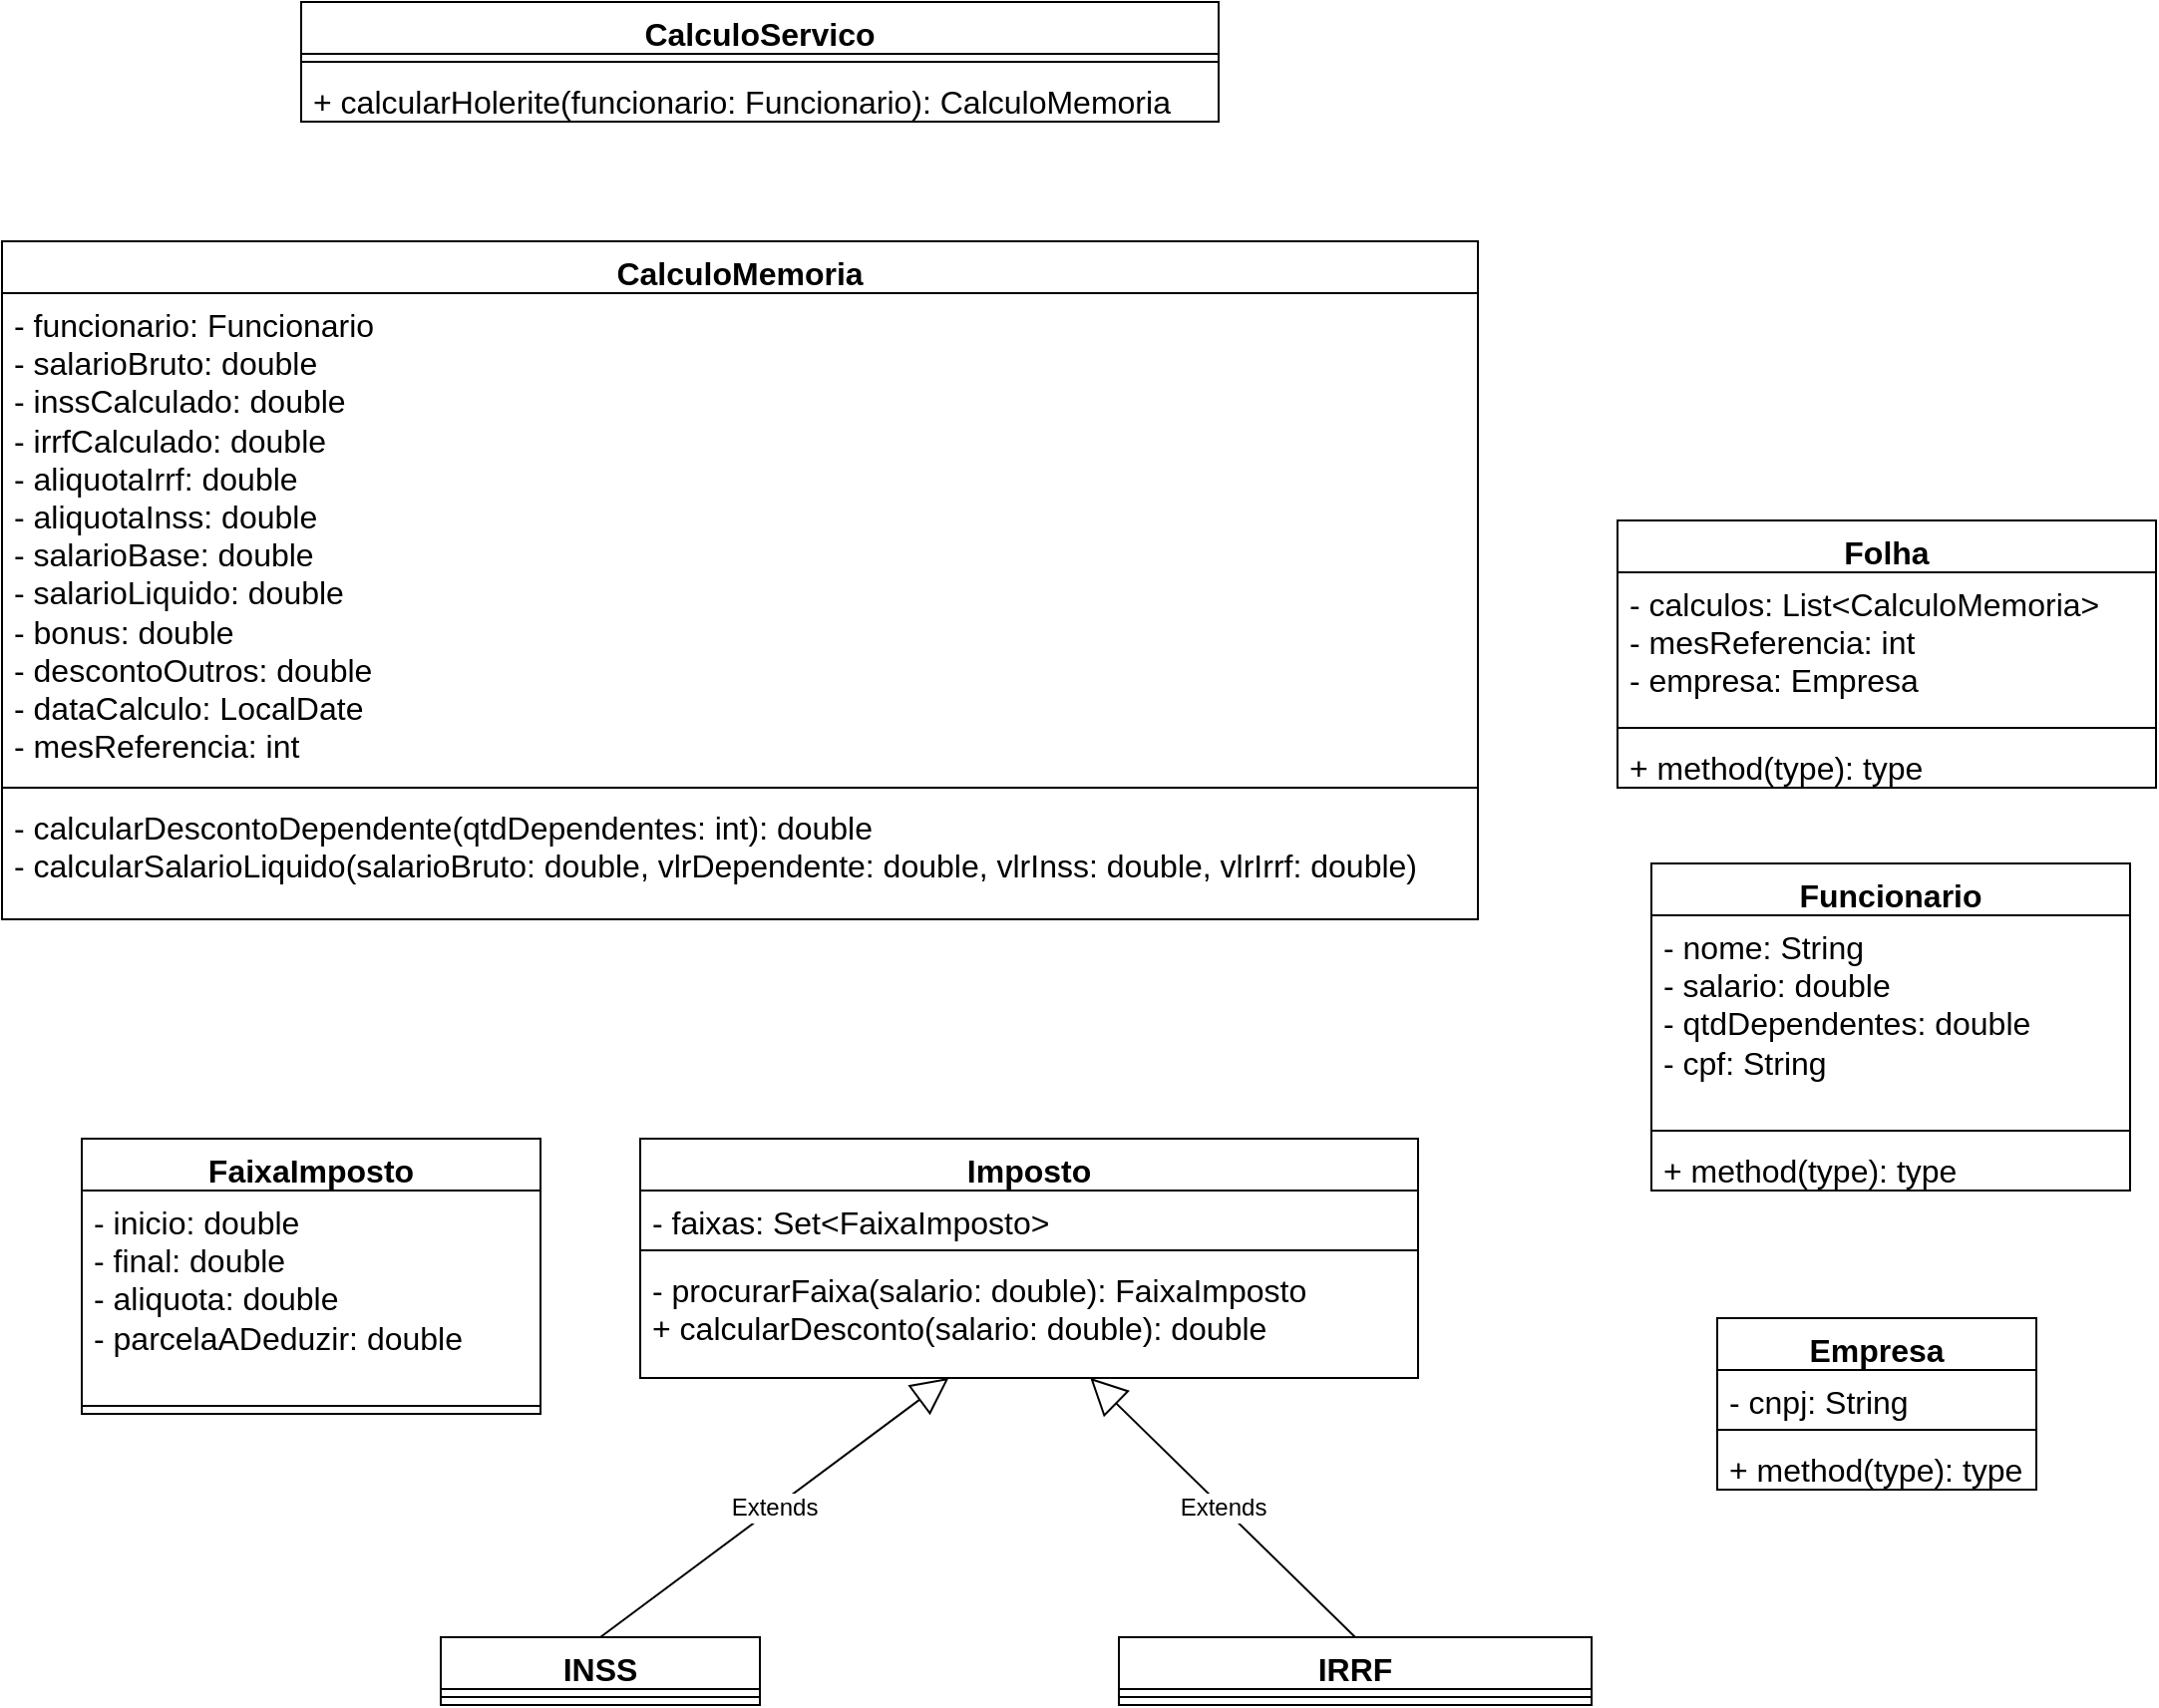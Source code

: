 <mxfile version="21.0.6" type="device"><diagram id="C5RBs43oDa-KdzZeNtuy" name="Page-1"><mxGraphModel dx="2427" dy="1932" grid="1" gridSize="10" guides="1" tooltips="1" connect="1" arrows="1" fold="1" page="1" pageScale="1" pageWidth="827" pageHeight="1169" math="0" shadow="0"><root><mxCell id="WIyWlLk6GJQsqaUBKTNV-0"/><mxCell id="WIyWlLk6GJQsqaUBKTNV-1" parent="WIyWlLk6GJQsqaUBKTNV-0"/><mxCell id="gqxat1CRR0BiLncX_KAE-4" value="INSS" style="swimlane;fontStyle=1;align=center;verticalAlign=top;childLayout=stackLayout;horizontal=1;startSize=26;horizontalStack=0;resizeParent=1;resizeParentMax=0;resizeLast=0;collapsible=1;marginBottom=0;whiteSpace=wrap;html=1;fontSize=16;" vertex="1" parent="WIyWlLk6GJQsqaUBKTNV-1"><mxGeometry x="60" y="490" width="160" height="34" as="geometry"/></mxCell><mxCell id="gqxat1CRR0BiLncX_KAE-6" value="" style="line;strokeWidth=1;fillColor=none;align=left;verticalAlign=middle;spacingTop=-1;spacingLeft=3;spacingRight=3;rotatable=0;labelPosition=right;points=[];portConstraint=eastwest;strokeColor=inherit;fontSize=16;" vertex="1" parent="gqxat1CRR0BiLncX_KAE-4"><mxGeometry y="26" width="160" height="8" as="geometry"/></mxCell><mxCell id="gqxat1CRR0BiLncX_KAE-12" value="Folha&lt;br&gt;" style="swimlane;fontStyle=1;align=center;verticalAlign=top;childLayout=stackLayout;horizontal=1;startSize=26;horizontalStack=0;resizeParent=1;resizeParentMax=0;resizeLast=0;collapsible=1;marginBottom=0;whiteSpace=wrap;html=1;fontSize=16;" vertex="1" parent="WIyWlLk6GJQsqaUBKTNV-1"><mxGeometry x="650" y="-70" width="270" height="134" as="geometry"/></mxCell><mxCell id="gqxat1CRR0BiLncX_KAE-13" value="- calculos: List&amp;lt;CalculoMemoria&amp;gt;&lt;br&gt;- mesReferencia: int&lt;br&gt;- empresa: Empresa" style="text;strokeColor=none;fillColor=none;align=left;verticalAlign=top;spacingLeft=4;spacingRight=4;overflow=hidden;rotatable=0;points=[[0,0.5],[1,0.5]];portConstraint=eastwest;whiteSpace=wrap;html=1;fontSize=16;" vertex="1" parent="gqxat1CRR0BiLncX_KAE-12"><mxGeometry y="26" width="270" height="74" as="geometry"/></mxCell><mxCell id="gqxat1CRR0BiLncX_KAE-14" value="" style="line;strokeWidth=1;fillColor=none;align=left;verticalAlign=middle;spacingTop=-1;spacingLeft=3;spacingRight=3;rotatable=0;labelPosition=right;points=[];portConstraint=eastwest;strokeColor=inherit;fontSize=16;" vertex="1" parent="gqxat1CRR0BiLncX_KAE-12"><mxGeometry y="100" width="270" height="8" as="geometry"/></mxCell><mxCell id="gqxat1CRR0BiLncX_KAE-15" value="+ method(type): type" style="text;strokeColor=none;fillColor=none;align=left;verticalAlign=top;spacingLeft=4;spacingRight=4;overflow=hidden;rotatable=0;points=[[0,0.5],[1,0.5]];portConstraint=eastwest;whiteSpace=wrap;html=1;fontSize=16;" vertex="1" parent="gqxat1CRR0BiLncX_KAE-12"><mxGeometry y="108" width="270" height="26" as="geometry"/></mxCell><mxCell id="gqxat1CRR0BiLncX_KAE-20" value="Funcionario" style="swimlane;fontStyle=1;align=center;verticalAlign=top;childLayout=stackLayout;horizontal=1;startSize=26;horizontalStack=0;resizeParent=1;resizeParentMax=0;resizeLast=0;collapsible=1;marginBottom=0;whiteSpace=wrap;html=1;fontSize=16;" vertex="1" parent="WIyWlLk6GJQsqaUBKTNV-1"><mxGeometry x="667" y="102" width="240" height="164" as="geometry"/></mxCell><mxCell id="gqxat1CRR0BiLncX_KAE-21" value="- nome: String&lt;br&gt;- salario: double&lt;br&gt;- qtdDependentes: double&lt;br&gt;- cpf: String" style="text;strokeColor=none;fillColor=none;align=left;verticalAlign=top;spacingLeft=4;spacingRight=4;overflow=hidden;rotatable=0;points=[[0,0.5],[1,0.5]];portConstraint=eastwest;whiteSpace=wrap;html=1;fontSize=16;" vertex="1" parent="gqxat1CRR0BiLncX_KAE-20"><mxGeometry y="26" width="240" height="104" as="geometry"/></mxCell><mxCell id="gqxat1CRR0BiLncX_KAE-22" value="" style="line;strokeWidth=1;fillColor=none;align=left;verticalAlign=middle;spacingTop=-1;spacingLeft=3;spacingRight=3;rotatable=0;labelPosition=right;points=[];portConstraint=eastwest;strokeColor=inherit;fontSize=16;" vertex="1" parent="gqxat1CRR0BiLncX_KAE-20"><mxGeometry y="130" width="240" height="8" as="geometry"/></mxCell><mxCell id="gqxat1CRR0BiLncX_KAE-23" value="+ method(type): type" style="text;strokeColor=none;fillColor=none;align=left;verticalAlign=top;spacingLeft=4;spacingRight=4;overflow=hidden;rotatable=0;points=[[0,0.5],[1,0.5]];portConstraint=eastwest;whiteSpace=wrap;html=1;fontSize=16;" vertex="1" parent="gqxat1CRR0BiLncX_KAE-20"><mxGeometry y="138" width="240" height="26" as="geometry"/></mxCell><mxCell id="gqxat1CRR0BiLncX_KAE-24" value="Empresa" style="swimlane;fontStyle=1;align=center;verticalAlign=top;childLayout=stackLayout;horizontal=1;startSize=26;horizontalStack=0;resizeParent=1;resizeParentMax=0;resizeLast=0;collapsible=1;marginBottom=0;whiteSpace=wrap;html=1;fontSize=16;" vertex="1" parent="WIyWlLk6GJQsqaUBKTNV-1"><mxGeometry x="700" y="330" width="160" height="86" as="geometry"/></mxCell><mxCell id="gqxat1CRR0BiLncX_KAE-25" value="- cnpj: String" style="text;strokeColor=none;fillColor=none;align=left;verticalAlign=top;spacingLeft=4;spacingRight=4;overflow=hidden;rotatable=0;points=[[0,0.5],[1,0.5]];portConstraint=eastwest;whiteSpace=wrap;html=1;fontSize=16;" vertex="1" parent="gqxat1CRR0BiLncX_KAE-24"><mxGeometry y="26" width="160" height="26" as="geometry"/></mxCell><mxCell id="gqxat1CRR0BiLncX_KAE-26" value="" style="line;strokeWidth=1;fillColor=none;align=left;verticalAlign=middle;spacingTop=-1;spacingLeft=3;spacingRight=3;rotatable=0;labelPosition=right;points=[];portConstraint=eastwest;strokeColor=inherit;fontSize=16;" vertex="1" parent="gqxat1CRR0BiLncX_KAE-24"><mxGeometry y="52" width="160" height="8" as="geometry"/></mxCell><mxCell id="gqxat1CRR0BiLncX_KAE-27" value="+ method(type): type" style="text;strokeColor=none;fillColor=none;align=left;verticalAlign=top;spacingLeft=4;spacingRight=4;overflow=hidden;rotatable=0;points=[[0,0.5],[1,0.5]];portConstraint=eastwest;whiteSpace=wrap;html=1;fontSize=16;" vertex="1" parent="gqxat1CRR0BiLncX_KAE-24"><mxGeometry y="60" width="160" height="26" as="geometry"/></mxCell><mxCell id="gqxat1CRR0BiLncX_KAE-49" value="FaixaImposto" style="swimlane;fontStyle=1;align=center;verticalAlign=top;childLayout=stackLayout;horizontal=1;startSize=26;horizontalStack=0;resizeParent=1;resizeParentMax=0;resizeLast=0;collapsible=1;marginBottom=0;whiteSpace=wrap;html=1;fontSize=16;" vertex="1" parent="WIyWlLk6GJQsqaUBKTNV-1"><mxGeometry x="-120" y="240" width="230" height="138" as="geometry"/></mxCell><mxCell id="gqxat1CRR0BiLncX_KAE-50" value="- inicio: double&lt;br&gt;- final: double&lt;br&gt;- aliquota: double&lt;br&gt;- parcelaADeduzir: double" style="text;strokeColor=none;fillColor=none;align=left;verticalAlign=top;spacingLeft=4;spacingRight=4;overflow=hidden;rotatable=0;points=[[0,0.5],[1,0.5]];portConstraint=eastwest;whiteSpace=wrap;html=1;fontSize=16;" vertex="1" parent="gqxat1CRR0BiLncX_KAE-49"><mxGeometry y="26" width="230" height="104" as="geometry"/></mxCell><mxCell id="gqxat1CRR0BiLncX_KAE-51" value="" style="line;strokeWidth=1;fillColor=none;align=left;verticalAlign=middle;spacingTop=-1;spacingLeft=3;spacingRight=3;rotatable=0;labelPosition=right;points=[];portConstraint=eastwest;strokeColor=inherit;fontSize=16;" vertex="1" parent="gqxat1CRR0BiLncX_KAE-49"><mxGeometry y="130" width="230" height="8" as="geometry"/></mxCell><mxCell id="gqxat1CRR0BiLncX_KAE-55" value="Imposto&lt;br&gt;" style="swimlane;fontStyle=1;align=center;verticalAlign=top;childLayout=stackLayout;horizontal=1;startSize=26;horizontalStack=0;resizeParent=1;resizeParentMax=0;resizeLast=0;collapsible=1;marginBottom=0;whiteSpace=wrap;html=1;fontSize=16;" vertex="1" parent="WIyWlLk6GJQsqaUBKTNV-1"><mxGeometry x="160" y="240" width="390" height="120" as="geometry"/></mxCell><mxCell id="gqxat1CRR0BiLncX_KAE-56" value="- faixas: Set&amp;lt;FaixaImposto&amp;gt;" style="text;strokeColor=none;fillColor=none;align=left;verticalAlign=top;spacingLeft=4;spacingRight=4;overflow=hidden;rotatable=0;points=[[0,0.5],[1,0.5]];portConstraint=eastwest;whiteSpace=wrap;html=1;fontSize=16;" vertex="1" parent="gqxat1CRR0BiLncX_KAE-55"><mxGeometry y="26" width="390" height="26" as="geometry"/></mxCell><mxCell id="gqxat1CRR0BiLncX_KAE-57" value="" style="line;strokeWidth=1;fillColor=none;align=left;verticalAlign=middle;spacingTop=-1;spacingLeft=3;spacingRight=3;rotatable=0;labelPosition=right;points=[];portConstraint=eastwest;strokeColor=inherit;fontSize=16;" vertex="1" parent="gqxat1CRR0BiLncX_KAE-55"><mxGeometry y="52" width="390" height="8" as="geometry"/></mxCell><mxCell id="gqxat1CRR0BiLncX_KAE-58" value="- procurarFaixa(salario: double): FaixaImposto&lt;br&gt;+ calcularDesconto(salario: double): double" style="text;strokeColor=none;fillColor=none;align=left;verticalAlign=top;spacingLeft=4;spacingRight=4;overflow=hidden;rotatable=0;points=[[0,0.5],[1,0.5]];portConstraint=eastwest;whiteSpace=wrap;html=1;fontSize=16;" vertex="1" parent="gqxat1CRR0BiLncX_KAE-55"><mxGeometry y="60" width="390" height="60" as="geometry"/></mxCell><mxCell id="gqxat1CRR0BiLncX_KAE-59" value="IRRF" style="swimlane;fontStyle=1;align=center;verticalAlign=top;childLayout=stackLayout;horizontal=1;startSize=26;horizontalStack=0;resizeParent=1;resizeParentMax=0;resizeLast=0;collapsible=1;marginBottom=0;whiteSpace=wrap;html=1;fontSize=16;" vertex="1" parent="WIyWlLk6GJQsqaUBKTNV-1"><mxGeometry x="400" y="490" width="237" height="34" as="geometry"/></mxCell><mxCell id="gqxat1CRR0BiLncX_KAE-61" value="" style="line;strokeWidth=1;fillColor=none;align=left;verticalAlign=middle;spacingTop=-1;spacingLeft=3;spacingRight=3;rotatable=0;labelPosition=right;points=[];portConstraint=eastwest;strokeColor=inherit;fontSize=16;" vertex="1" parent="gqxat1CRR0BiLncX_KAE-59"><mxGeometry y="26" width="237" height="8" as="geometry"/></mxCell><mxCell id="gqxat1CRR0BiLncX_KAE-63" style="edgeStyle=none;curved=1;rounded=0;orthogonalLoop=1;jettySize=auto;html=1;exitX=0.75;exitY=0;exitDx=0;exitDy=0;fontSize=12;startSize=8;endSize=8;" edge="1" parent="WIyWlLk6GJQsqaUBKTNV-1" source="gqxat1CRR0BiLncX_KAE-24" target="gqxat1CRR0BiLncX_KAE-24"><mxGeometry relative="1" as="geometry"/></mxCell><mxCell id="gqxat1CRR0BiLncX_KAE-81" value="Extends" style="endArrow=block;endSize=16;endFill=0;html=1;rounded=0;fontSize=12;curved=1;exitX=0.5;exitY=0;exitDx=0;exitDy=0;" edge="1" parent="WIyWlLk6GJQsqaUBKTNV-1" source="gqxat1CRR0BiLncX_KAE-4" target="gqxat1CRR0BiLncX_KAE-58"><mxGeometry width="160" relative="1" as="geometry"><mxPoint x="170" y="426" as="sourcePoint"/><mxPoint x="330" y="426" as="targetPoint"/></mxGeometry></mxCell><mxCell id="gqxat1CRR0BiLncX_KAE-82" value="Extends" style="endArrow=block;endSize=16;endFill=0;html=1;rounded=0;fontSize=12;curved=1;exitX=0.5;exitY=0;exitDx=0;exitDy=0;" edge="1" parent="WIyWlLk6GJQsqaUBKTNV-1" source="gqxat1CRR0BiLncX_KAE-59" target="gqxat1CRR0BiLncX_KAE-58"><mxGeometry width="160" relative="1" as="geometry"><mxPoint x="239" y="510" as="sourcePoint"/><mxPoint x="414" y="380" as="targetPoint"/></mxGeometry></mxCell><mxCell id="gqxat1CRR0BiLncX_KAE-87" value="CalculoMemoria" style="swimlane;fontStyle=1;align=center;verticalAlign=top;childLayout=stackLayout;horizontal=1;startSize=26;horizontalStack=0;resizeParent=1;resizeParentMax=0;resizeLast=0;collapsible=1;marginBottom=0;whiteSpace=wrap;html=1;fontSize=16;" vertex="1" parent="WIyWlLk6GJQsqaUBKTNV-1"><mxGeometry x="-160" y="-210" width="740" height="340" as="geometry"/></mxCell><mxCell id="gqxat1CRR0BiLncX_KAE-88" value="- funcionario: Funcionario&lt;br style=&quot;border-color: var(--border-color);&quot;&gt;- salarioBruto: double&lt;br style=&quot;border-color: var(--border-color);&quot;&gt;- inssCalculado: double&lt;br style=&quot;border-color: var(--border-color);&quot;&gt;- irrfCalculado: double&lt;br style=&quot;border-color: var(--border-color);&quot;&gt;- aliquotaIrrf: double&lt;br style=&quot;border-color: var(--border-color);&quot;&gt;- aliquotaInss: double&lt;br style=&quot;border-color: var(--border-color);&quot;&gt;- salarioBase: double&lt;br style=&quot;border-color: var(--border-color);&quot;&gt;- salarioLiquido: double&lt;br style=&quot;border-color: var(--border-color);&quot;&gt;- bonus: double&lt;br style=&quot;border-color: var(--border-color);&quot;&gt;- descontoOutros: double&lt;br style=&quot;border-color: var(--border-color);&quot;&gt;- dataCalculo: LocalDate&lt;br style=&quot;border-color: var(--border-color);&quot;&gt;- mesReferencia: int" style="text;strokeColor=none;fillColor=none;align=left;verticalAlign=top;spacingLeft=4;spacingRight=4;overflow=hidden;rotatable=0;points=[[0,0.5],[1,0.5]];portConstraint=eastwest;whiteSpace=wrap;html=1;fontSize=16;" vertex="1" parent="gqxat1CRR0BiLncX_KAE-87"><mxGeometry y="26" width="740" height="244" as="geometry"/></mxCell><mxCell id="gqxat1CRR0BiLncX_KAE-89" value="" style="line;strokeWidth=1;fillColor=none;align=left;verticalAlign=middle;spacingTop=-1;spacingLeft=3;spacingRight=3;rotatable=0;labelPosition=right;points=[];portConstraint=eastwest;strokeColor=inherit;fontSize=16;" vertex="1" parent="gqxat1CRR0BiLncX_KAE-87"><mxGeometry y="270" width="740" height="8" as="geometry"/></mxCell><mxCell id="gqxat1CRR0BiLncX_KAE-90" value="- calcularDescontoDependente(qtdDependentes: int): double&lt;br style=&quot;border-color: var(--border-color);&quot;&gt;- calcularSalarioLiquido(salarioBruto: double, vlrDependente: double, vlrInss: double, vlrIrrf: double)" style="text;strokeColor=none;fillColor=none;align=left;verticalAlign=top;spacingLeft=4;spacingRight=4;overflow=hidden;rotatable=0;points=[[0,0.5],[1,0.5]];portConstraint=eastwest;whiteSpace=wrap;html=1;fontSize=16;" vertex="1" parent="gqxat1CRR0BiLncX_KAE-87"><mxGeometry y="278" width="740" height="62" as="geometry"/></mxCell><mxCell id="gqxat1CRR0BiLncX_KAE-91" value="CalculoServico" style="swimlane;fontStyle=1;align=center;verticalAlign=top;childLayout=stackLayout;horizontal=1;startSize=26;horizontalStack=0;resizeParent=1;resizeParentMax=0;resizeLast=0;collapsible=1;marginBottom=0;whiteSpace=wrap;html=1;fontSize=16;" vertex="1" parent="WIyWlLk6GJQsqaUBKTNV-1"><mxGeometry x="-10" y="-330" width="460" height="60" as="geometry"/></mxCell><mxCell id="gqxat1CRR0BiLncX_KAE-93" value="" style="line;strokeWidth=1;fillColor=none;align=left;verticalAlign=middle;spacingTop=-1;spacingLeft=3;spacingRight=3;rotatable=0;labelPosition=right;points=[];portConstraint=eastwest;strokeColor=inherit;fontSize=16;" vertex="1" parent="gqxat1CRR0BiLncX_KAE-91"><mxGeometry y="26" width="460" height="8" as="geometry"/></mxCell><mxCell id="gqxat1CRR0BiLncX_KAE-94" value="+ calcularHolerite(funcionario: Funcionario): CalculoMemoria" style="text;strokeColor=none;fillColor=none;align=left;verticalAlign=top;spacingLeft=4;spacingRight=4;overflow=hidden;rotatable=0;points=[[0,0.5],[1,0.5]];portConstraint=eastwest;whiteSpace=wrap;html=1;fontSize=16;" vertex="1" parent="gqxat1CRR0BiLncX_KAE-91"><mxGeometry y="34" width="460" height="26" as="geometry"/></mxCell></root></mxGraphModel></diagram></mxfile>